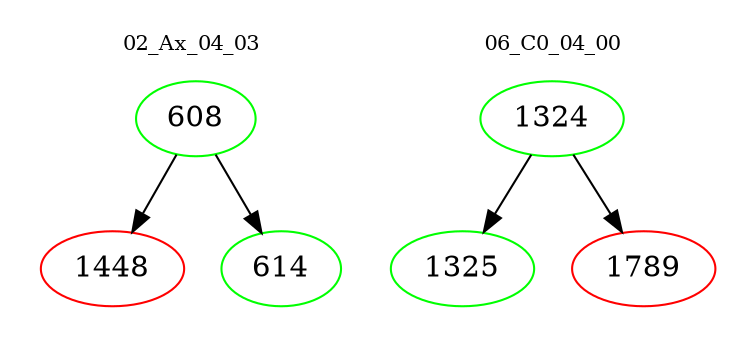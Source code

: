 digraph{
subgraph cluster_0 {
color = white
label = "02_Ax_04_03";
fontsize=10;
T0_608 [label="608", color="green"]
T0_608 -> T0_1448 [color="black"]
T0_1448 [label="1448", color="red"]
T0_608 -> T0_614 [color="black"]
T0_614 [label="614", color="green"]
}
subgraph cluster_1 {
color = white
label = "06_C0_04_00";
fontsize=10;
T1_1324 [label="1324", color="green"]
T1_1324 -> T1_1325 [color="black"]
T1_1325 [label="1325", color="green"]
T1_1324 -> T1_1789 [color="black"]
T1_1789 [label="1789", color="red"]
}
}
